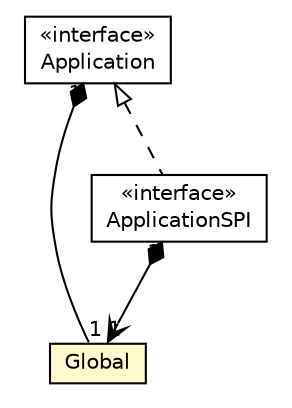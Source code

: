 #!/usr/local/bin/dot
#
# Class diagram 
# Generated by UMLGraph version R5_6-24-gf6e263 (http://www.umlgraph.org/)
#

digraph G {
	edge [fontname="Helvetica",fontsize=10,labelfontname="Helvetica",labelfontsize=10];
	node [fontname="Helvetica",fontsize=10,shape=plaintext];
	nodesep=0.25;
	ranksep=0.5;
	// io.werval.api.Application
	c17616 [label=<<table title="io.werval.api.Application" border="0" cellborder="1" cellspacing="0" cellpadding="2" port="p" href="./Application.html">
		<tr><td><table border="0" cellspacing="0" cellpadding="1">
<tr><td align="center" balign="center"> &#171;interface&#187; </td></tr>
<tr><td align="center" balign="center"> Application </td></tr>
		</table></td></tr>
		</table>>, URL="./Application.html", fontname="Helvetica", fontcolor="black", fontsize=10.0];
	// io.werval.api.Global
	c17622 [label=<<table title="io.werval.api.Global" border="0" cellborder="1" cellspacing="0" cellpadding="2" port="p" bgcolor="lemonChiffon" href="./Global.html">
		<tr><td><table border="0" cellspacing="0" cellpadding="1">
<tr><td align="center" balign="center"> Global </td></tr>
		</table></td></tr>
		</table>>, URL="./Global.html", fontname="Helvetica", fontcolor="black", fontsize=10.0];
	// io.werval.spi.ApplicationSPI
	c17770 [label=<<table title="io.werval.spi.ApplicationSPI" border="0" cellborder="1" cellspacing="0" cellpadding="2" port="p" href="../spi/ApplicationSPI.html">
		<tr><td><table border="0" cellspacing="0" cellpadding="1">
<tr><td align="center" balign="center"> &#171;interface&#187; </td></tr>
<tr><td align="center" balign="center"> ApplicationSPI </td></tr>
		</table></td></tr>
		</table>>, URL="../spi/ApplicationSPI.html", fontname="Helvetica", fontcolor="black", fontsize=10.0];
	// io.werval.api.Application COMPOSED io.werval.api.Global
	c17616:p -> c17622:p [taillabel="1", label="", headlabel="1", fontname="Helvetica", fontcolor="black", fontsize=10.0, color="black", arrowhead=none, arrowtail=diamond, dir=both];
	//io.werval.spi.ApplicationSPI implements io.werval.api.Application
	c17616:p -> c17770:p [dir=back,arrowtail=empty,style=dashed];
	// io.werval.spi.ApplicationSPI NAVCOMPOSED io.werval.api.Global
	c17770:p -> c17622:p [taillabel="1", label="", headlabel="1", fontname="Helvetica", fontcolor="black", fontsize=10.0, color="black", arrowhead=open, arrowtail=diamond, dir=both];
}

